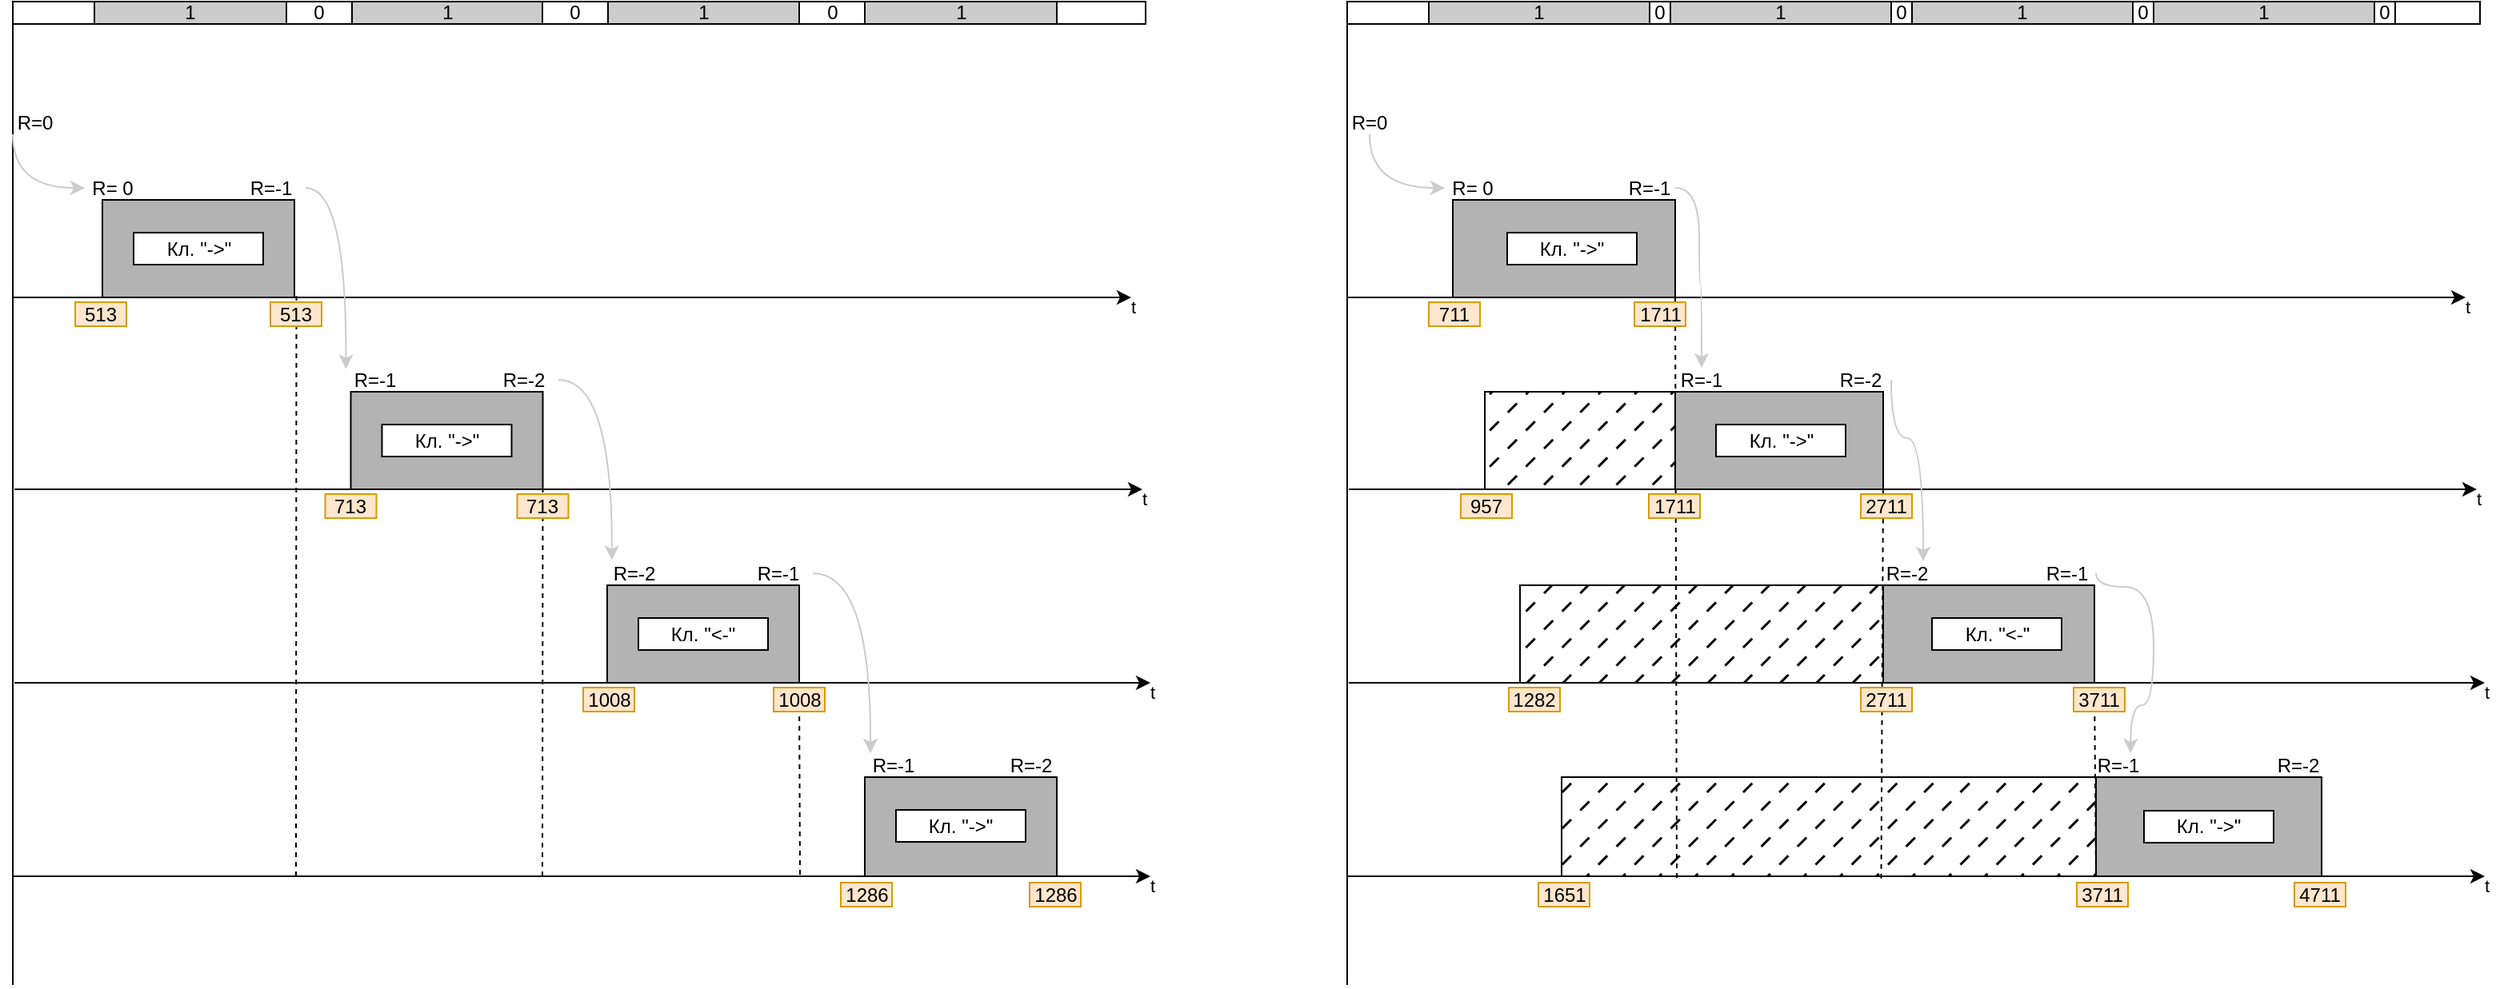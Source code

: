 <mxfile version="24.5.3" type="device">
  <diagram name="Страница — 1" id="N7Sg3UH5Ts3uhFPLQ2yA">
    <mxGraphModel dx="1563" dy="784" grid="0" gridSize="10" guides="1" tooltips="1" connect="1" arrows="1" fold="1" page="1" pageScale="1" pageWidth="827" pageHeight="1169" math="0" shadow="0">
      <root>
        <mxCell id="0" />
        <mxCell id="1" parent="0" />
        <mxCell id="02aoaqPUJ5Sg8OFW4q8S-70" value="" style="endArrow=none;dashed=1;html=1;rounded=0;entryX=1;entryY=1;entryDx=0;entryDy=0;exitX=0.422;exitY=0.993;exitDx=0;exitDy=0;exitPerimeter=0;" parent="1" target="02aoaqPUJ5Sg8OFW4q8S-20" edge="1">
          <mxGeometry width="50" height="50" relative="1" as="geometry">
            <mxPoint x="1325" y="551" as="sourcePoint" />
            <mxPoint x="1324" y="307" as="targetPoint" />
          </mxGeometry>
        </mxCell>
        <mxCell id="02aoaqPUJ5Sg8OFW4q8S-69" value="" style="endArrow=none;dashed=1;html=1;rounded=0;entryX=1;entryY=1;entryDx=0;entryDy=0;exitX=0.598;exitY=1.023;exitDx=0;exitDy=0;exitPerimeter=0;" parent="1" source="02aoaqPUJ5Sg8OFW4q8S-59" edge="1">
          <mxGeometry width="50" height="50" relative="1" as="geometry">
            <mxPoint x="1193" y="671" as="sourcePoint" />
            <mxPoint x="1192" y="308" as="targetPoint" />
          </mxGeometry>
        </mxCell>
        <mxCell id="02aoaqPUJ5Sg8OFW4q8S-68" value="" style="endArrow=none;dashed=1;html=1;rounded=0;entryX=1;entryY=1;entryDx=0;entryDy=0;" parent="1" target="02aoaqPUJ5Sg8OFW4q8S-19" edge="1">
          <mxGeometry width="50" height="50" relative="1" as="geometry">
            <mxPoint x="1063" y="553" as="sourcePoint" />
            <mxPoint x="1028" y="244" as="targetPoint" />
          </mxGeometry>
        </mxCell>
        <mxCell id="kEvQYNUHXBYKdpPw2V61-27" value="" style="endArrow=none;dashed=1;html=1;rounded=0;entryX=0.5;entryY=0;entryDx=0;entryDy=0;" parent="1" target="5lqwtr8k2KFm3o20Jcil-43" edge="1">
          <mxGeometry width="50" height="50" relative="1" as="geometry">
            <mxPoint x="515" y="551" as="sourcePoint" />
            <mxPoint x="507" y="459" as="targetPoint" />
          </mxGeometry>
        </mxCell>
        <mxCell id="kEvQYNUHXBYKdpPw2V61-26" value="" style="endArrow=none;dashed=1;html=1;rounded=0;entryX=1;entryY=1;entryDx=0;entryDy=0;" parent="1" target="5lqwtr8k2KFm3o20Jcil-13" edge="1">
          <mxGeometry width="50" height="50" relative="1" as="geometry">
            <mxPoint x="354" y="552" as="sourcePoint" />
            <mxPoint x="341" y="373" as="targetPoint" />
          </mxGeometry>
        </mxCell>
        <mxCell id="kEvQYNUHXBYKdpPw2V61-25" value="" style="endArrow=none;dashed=1;html=1;rounded=0;entryX=0.508;entryY=-0.26;entryDx=0;entryDy=0;entryPerimeter=0;" parent="1" target="5lqwtr8k2KFm3o20Jcil-31" edge="1">
          <mxGeometry width="50" height="50" relative="1" as="geometry">
            <mxPoint x="200" y="552" as="sourcePoint" />
            <mxPoint x="199" y="394" as="targetPoint" />
          </mxGeometry>
        </mxCell>
        <mxCell id="5lqwtr8k2KFm3o20Jcil-1" value="" style="endArrow=none;html=1;rounded=0;strokeWidth=1;" parent="1" edge="1">
          <mxGeometry width="50" height="50" relative="1" as="geometry">
            <mxPoint x="23" y="620" as="sourcePoint" />
            <mxPoint x="23" y="5" as="targetPoint" />
          </mxGeometry>
        </mxCell>
        <mxCell id="5lqwtr8k2KFm3o20Jcil-3" value="" style="endArrow=classic;html=1;rounded=0;" parent="1" edge="1">
          <mxGeometry width="50" height="50" relative="1" as="geometry">
            <mxPoint x="23" y="190" as="sourcePoint" />
            <mxPoint x="722" y="190" as="targetPoint" />
          </mxGeometry>
        </mxCell>
        <mxCell id="5lqwtr8k2KFm3o20Jcil-4" value="t" style="edgeLabel;html=1;align=center;verticalAlign=middle;resizable=0;points=[];" parent="5lqwtr8k2KFm3o20Jcil-3" vertex="1" connectable="0">
          <mxGeometry x="0.98" y="-2" relative="1" as="geometry">
            <mxPoint x="8" y="4" as="offset" />
          </mxGeometry>
        </mxCell>
        <mxCell id="5lqwtr8k2KFm3o20Jcil-5" value="" style="endArrow=classic;html=1;rounded=0;" parent="1" edge="1">
          <mxGeometry width="50" height="50" relative="1" as="geometry">
            <mxPoint x="24" y="310" as="sourcePoint" />
            <mxPoint x="729" y="310" as="targetPoint" />
          </mxGeometry>
        </mxCell>
        <mxCell id="5lqwtr8k2KFm3o20Jcil-6" value="t" style="edgeLabel;html=1;align=center;verticalAlign=middle;resizable=0;points=[];" parent="5lqwtr8k2KFm3o20Jcil-5" vertex="1" connectable="0">
          <mxGeometry x="0.98" y="-2" relative="1" as="geometry">
            <mxPoint x="8" y="4" as="offset" />
          </mxGeometry>
        </mxCell>
        <mxCell id="5lqwtr8k2KFm3o20Jcil-7" value="" style="endArrow=classic;html=1;rounded=0;" parent="1" edge="1">
          <mxGeometry width="50" height="50" relative="1" as="geometry">
            <mxPoint x="24" y="431" as="sourcePoint" />
            <mxPoint x="734" y="431" as="targetPoint" />
          </mxGeometry>
        </mxCell>
        <mxCell id="5lqwtr8k2KFm3o20Jcil-8" value="t" style="edgeLabel;html=1;align=center;verticalAlign=middle;resizable=0;points=[];" parent="5lqwtr8k2KFm3o20Jcil-7" vertex="1" connectable="0">
          <mxGeometry x="0.98" y="-2" relative="1" as="geometry">
            <mxPoint x="8" y="4" as="offset" />
          </mxGeometry>
        </mxCell>
        <mxCell id="5lqwtr8k2KFm3o20Jcil-9" value="" style="endArrow=classic;html=1;rounded=0;" parent="1" edge="1">
          <mxGeometry width="50" height="50" relative="1" as="geometry">
            <mxPoint x="23" y="552" as="sourcePoint" />
            <mxPoint x="734" y="552" as="targetPoint" />
          </mxGeometry>
        </mxCell>
        <mxCell id="5lqwtr8k2KFm3o20Jcil-10" value="t" style="edgeLabel;html=1;align=center;verticalAlign=middle;resizable=0;points=[];" parent="5lqwtr8k2KFm3o20Jcil-9" vertex="1" connectable="0">
          <mxGeometry x="0.98" y="-2" relative="1" as="geometry">
            <mxPoint x="8" y="4" as="offset" />
          </mxGeometry>
        </mxCell>
        <mxCell id="5lqwtr8k2KFm3o20Jcil-11" value="" style="rounded=0;whiteSpace=wrap;html=1;fillColor=#B3B3B3;strokeColor=#000000;" parent="1" vertex="1">
          <mxGeometry x="79" y="129" width="120" height="61" as="geometry" />
        </mxCell>
        <mxCell id="5lqwtr8k2KFm3o20Jcil-12" value="" style="rounded=0;whiteSpace=wrap;html=1;fillColor=#B3B3B3;strokeColor=#000000;" parent="1" vertex="1">
          <mxGeometry x="394.5" y="370" width="120" height="61" as="geometry" />
        </mxCell>
        <mxCell id="5lqwtr8k2KFm3o20Jcil-13" value="" style="rounded=0;whiteSpace=wrap;html=1;fillColor=#B3B3B3;strokeColor=#000000;" parent="1" vertex="1">
          <mxGeometry x="234.25" y="249" width="120" height="61" as="geometry" />
        </mxCell>
        <mxCell id="5lqwtr8k2KFm3o20Jcil-18" value="" style="rounded=0;whiteSpace=wrap;html=1;fillColor=#B3B3B3;strokeColor=#000000;" parent="1" vertex="1">
          <mxGeometry x="555.5" y="490" width="120" height="62" as="geometry" />
        </mxCell>
        <mxCell id="5lqwtr8k2KFm3o20Jcil-20" value="Кл. &quot;-&amp;gt;&quot;" style="rounded=0;whiteSpace=wrap;html=1;" parent="1" vertex="1">
          <mxGeometry x="98.5" y="149.5" width="81" height="20" as="geometry" />
        </mxCell>
        <mxCell id="5lqwtr8k2KFm3o20Jcil-21" value="Кл. &quot;-&amp;gt;&quot;" style="rounded=0;whiteSpace=wrap;html=1;" parent="1" vertex="1">
          <mxGeometry x="253.75" y="269.5" width="81" height="20" as="geometry" />
        </mxCell>
        <mxCell id="5lqwtr8k2KFm3o20Jcil-22" value="Кл. &quot;&amp;lt;-&quot;" style="rounded=0;whiteSpace=wrap;html=1;" parent="1" vertex="1">
          <mxGeometry x="414" y="390.5" width="81" height="20" as="geometry" />
        </mxCell>
        <mxCell id="5lqwtr8k2KFm3o20Jcil-23" value="Кл. &quot;-&amp;gt;&quot;" style="rounded=0;whiteSpace=wrap;html=1;" parent="1" vertex="1">
          <mxGeometry x="575" y="510.5" width="81" height="20" as="geometry" />
        </mxCell>
        <mxCell id="5lqwtr8k2KFm3o20Jcil-24" value="R= 0" style="text;html=1;align=center;verticalAlign=middle;whiteSpace=wrap;rounded=0;" parent="1" vertex="1">
          <mxGeometry x="68" y="114" width="35" height="15" as="geometry" />
        </mxCell>
        <mxCell id="5lqwtr8k2KFm3o20Jcil-25" value="R=-1" style="text;html=1;align=center;verticalAlign=middle;whiteSpace=wrap;rounded=0;" parent="1" vertex="1">
          <mxGeometry x="163" y="114" width="43" height="15" as="geometry" />
        </mxCell>
        <mxCell id="5lqwtr8k2KFm3o20Jcil-31" value="513" style="text;html=1;align=center;verticalAlign=middle;whiteSpace=wrap;rounded=0;fillColor=#ffe6cc;strokeColor=#d79b00;" parent="1" vertex="1">
          <mxGeometry x="184" y="193" width="32" height="15" as="geometry" />
        </mxCell>
        <mxCell id="5lqwtr8k2KFm3o20Jcil-33" value="513" style="text;html=1;align=center;verticalAlign=middle;whiteSpace=wrap;rounded=0;fillColor=#ffe6cc;strokeColor=#d79b00;" parent="1" vertex="1">
          <mxGeometry x="62" y="193" width="32" height="15" as="geometry" />
        </mxCell>
        <mxCell id="5lqwtr8k2KFm3o20Jcil-38" value="713" style="text;html=1;align=center;verticalAlign=middle;whiteSpace=wrap;rounded=0;fillColor=#ffe6cc;strokeColor=#d79b00;" parent="1" vertex="1">
          <mxGeometry x="218.25" y="313" width="32" height="15" as="geometry" />
        </mxCell>
        <mxCell id="5lqwtr8k2KFm3o20Jcil-39" value="713" style="text;html=1;align=center;verticalAlign=middle;whiteSpace=wrap;rounded=0;fillColor=#ffe6cc;strokeColor=#d79b00;" parent="1" vertex="1">
          <mxGeometry x="338.25" y="313" width="32" height="15" as="geometry" />
        </mxCell>
        <mxCell id="5lqwtr8k2KFm3o20Jcil-42" value="1008" style="text;html=1;align=center;verticalAlign=middle;whiteSpace=wrap;rounded=0;fillColor=#ffe6cc;strokeColor=#d79b00;" parent="1" vertex="1">
          <mxGeometry x="379.5" y="434" width="32" height="15" as="geometry" />
        </mxCell>
        <mxCell id="5lqwtr8k2KFm3o20Jcil-43" value="1008" style="text;html=1;align=center;verticalAlign=middle;whiteSpace=wrap;rounded=0;fillColor=#ffe6cc;strokeColor=#d79b00;" parent="1" vertex="1">
          <mxGeometry x="498.5" y="434" width="32" height="15" as="geometry" />
        </mxCell>
        <mxCell id="5lqwtr8k2KFm3o20Jcil-44" value="1286" style="text;html=1;align=center;verticalAlign=middle;whiteSpace=wrap;rounded=0;fillColor=#ffe6cc;strokeColor=#d79b00;" parent="1" vertex="1">
          <mxGeometry x="658.5" y="556" width="32" height="15" as="geometry" />
        </mxCell>
        <mxCell id="5lqwtr8k2KFm3o20Jcil-45" value="1286" style="text;html=1;align=center;verticalAlign=middle;whiteSpace=wrap;rounded=0;fillColor=#ffe6cc;strokeColor=#d79b00;" parent="1" vertex="1">
          <mxGeometry x="540.5" y="556" width="32" height="15" as="geometry" />
        </mxCell>
        <mxCell id="5lqwtr8k2KFm3o20Jcil-46" value="R=0" style="text;html=1;align=center;verticalAlign=middle;whiteSpace=wrap;rounded=0;" parent="1" vertex="1">
          <mxGeometry x="23" y="73" width="28" height="15" as="geometry" />
        </mxCell>
        <mxCell id="5lqwtr8k2KFm3o20Jcil-47" value="" style="endArrow=classic;html=1;rounded=0;exitX=0;exitY=1;exitDx=0;exitDy=0;entryX=0;entryY=0.5;entryDx=0;entryDy=0;edgeStyle=orthogonalEdgeStyle;curved=1;strokeColor=#CCCCCC;" parent="1" source="5lqwtr8k2KFm3o20Jcil-46" target="5lqwtr8k2KFm3o20Jcil-24" edge="1">
          <mxGeometry width="50" height="50" relative="1" as="geometry">
            <mxPoint x="98" y="141" as="sourcePoint" />
            <mxPoint x="148" y="91" as="targetPoint" />
          </mxGeometry>
        </mxCell>
        <mxCell id="kEvQYNUHXBYKdpPw2V61-1" value="" style="rounded=0;whiteSpace=wrap;html=1;" parent="1" vertex="1">
          <mxGeometry x="23" y="5" width="708" height="14" as="geometry" />
        </mxCell>
        <mxCell id="kEvQYNUHXBYKdpPw2V61-4" value="1" style="rounded=0;whiteSpace=wrap;html=1;fillColor=#CCCCCC;" parent="1" vertex="1">
          <mxGeometry x="74" y="5" width="120" height="14" as="geometry" />
        </mxCell>
        <mxCell id="kEvQYNUHXBYKdpPw2V61-5" value="1" style="rounded=0;whiteSpace=wrap;html=1;fillColor=#CCCCCC;" parent="1" vertex="1">
          <mxGeometry x="234.5" y="5" width="119.5" height="14" as="geometry" />
        </mxCell>
        <mxCell id="kEvQYNUHXBYKdpPw2V61-9" value="1" style="rounded=0;whiteSpace=wrap;html=1;fillColor=#CCCCCC;" parent="1" vertex="1">
          <mxGeometry x="395" y="5" width="120" height="14" as="geometry" />
        </mxCell>
        <mxCell id="kEvQYNUHXBYKdpPw2V61-10" value="1" style="rounded=0;whiteSpace=wrap;html=1;fillColor=#CCCCCC;" parent="1" vertex="1">
          <mxGeometry x="555.5" y="5" width="120" height="14" as="geometry" />
        </mxCell>
        <mxCell id="kEvQYNUHXBYKdpPw2V61-12" value="0" style="rounded=0;whiteSpace=wrap;html=1;" parent="1" vertex="1">
          <mxGeometry x="194" y="5" width="41" height="14" as="geometry" />
        </mxCell>
        <mxCell id="kEvQYNUHXBYKdpPw2V61-13" value="0" style="rounded=0;whiteSpace=wrap;html=1;" parent="1" vertex="1">
          <mxGeometry x="354" y="5" width="41" height="14" as="geometry" />
        </mxCell>
        <mxCell id="kEvQYNUHXBYKdpPw2V61-15" value="0" style="rounded=0;whiteSpace=wrap;html=1;" parent="1" vertex="1">
          <mxGeometry x="514.5" y="5" width="41" height="14" as="geometry" />
        </mxCell>
        <mxCell id="kEvQYNUHXBYKdpPw2V61-16" value="" style="endArrow=classic;html=1;rounded=0;exitX=1;exitY=0.5;exitDx=0;exitDy=0;entryX=-0.119;entryY=0.048;entryDx=0;entryDy=0;edgeStyle=orthogonalEdgeStyle;curved=1;strokeColor=#CCCCCC;entryPerimeter=0;" parent="1" source="5lqwtr8k2KFm3o20Jcil-25" edge="1">
          <mxGeometry width="50" height="50" relative="1" as="geometry">
            <mxPoint x="242" y="169.5" as="sourcePoint" />
            <mxPoint x="231.192" y="234.72" as="targetPoint" />
          </mxGeometry>
        </mxCell>
        <mxCell id="kEvQYNUHXBYKdpPw2V61-22" value="" style="endArrow=classic;html=1;rounded=0;exitX=1;exitY=0.5;exitDx=0;exitDy=0;entryX=0.123;entryY=-0.051;entryDx=0;entryDy=0;edgeStyle=orthogonalEdgeStyle;curved=1;strokeColor=#CCCCCC;entryPerimeter=0;" parent="1" source="BwvJETx3LL8zpuMvsDPf-2" edge="1">
          <mxGeometry width="50" height="50" relative="1" as="geometry">
            <mxPoint x="370.25" y="241.5" as="sourcePoint" />
            <mxPoint x="397.396" y="354.235" as="targetPoint" />
          </mxGeometry>
        </mxCell>
        <mxCell id="kEvQYNUHXBYKdpPw2V61-23" value="" style="endArrow=classic;html=1;rounded=0;exitX=1;exitY=0.5;exitDx=0;exitDy=0;entryX=0;entryY=0;entryDx=0;entryDy=0;edgeStyle=orthogonalEdgeStyle;curved=1;strokeColor=#CCCCCC;" parent="1" source="BwvJETx3LL8zpuMvsDPf-4" edge="1">
          <mxGeometry width="50" height="50" relative="1" as="geometry">
            <mxPoint x="530.5" y="362.5" as="sourcePoint" />
            <mxPoint x="559" y="475" as="targetPoint" />
          </mxGeometry>
        </mxCell>
        <mxCell id="02aoaqPUJ5Sg8OFW4q8S-6" value="R=-2" style="text;html=1;align=center;verticalAlign=middle;whiteSpace=wrap;rounded=0;" parent="1" vertex="1">
          <mxGeometry x="640" y="475" width="39" height="15" as="geometry" />
        </mxCell>
        <mxCell id="02aoaqPUJ5Sg8OFW4q8S-10" value="" style="endArrow=none;html=1;rounded=0;strokeWidth=1;" parent="1" edge="1">
          <mxGeometry width="50" height="50" relative="1" as="geometry">
            <mxPoint x="857" y="620" as="sourcePoint" />
            <mxPoint x="857" y="5" as="targetPoint" />
          </mxGeometry>
        </mxCell>
        <mxCell id="02aoaqPUJ5Sg8OFW4q8S-11" value="" style="endArrow=classic;html=1;rounded=0;" parent="1" edge="1">
          <mxGeometry width="50" height="50" relative="1" as="geometry">
            <mxPoint x="857" y="190" as="sourcePoint" />
            <mxPoint x="1556" y="190" as="targetPoint" />
          </mxGeometry>
        </mxCell>
        <mxCell id="02aoaqPUJ5Sg8OFW4q8S-12" value="t" style="edgeLabel;html=1;align=center;verticalAlign=middle;resizable=0;points=[];" parent="02aoaqPUJ5Sg8OFW4q8S-11" vertex="1" connectable="0">
          <mxGeometry x="0.98" y="-2" relative="1" as="geometry">
            <mxPoint x="8" y="4" as="offset" />
          </mxGeometry>
        </mxCell>
        <mxCell id="02aoaqPUJ5Sg8OFW4q8S-13" value="" style="endArrow=classic;html=1;rounded=0;" parent="1" edge="1">
          <mxGeometry width="50" height="50" relative="1" as="geometry">
            <mxPoint x="858" y="310" as="sourcePoint" />
            <mxPoint x="1563" y="310" as="targetPoint" />
          </mxGeometry>
        </mxCell>
        <mxCell id="02aoaqPUJ5Sg8OFW4q8S-14" value="t" style="edgeLabel;html=1;align=center;verticalAlign=middle;resizable=0;points=[];" parent="02aoaqPUJ5Sg8OFW4q8S-13" vertex="1" connectable="0">
          <mxGeometry x="0.98" y="-2" relative="1" as="geometry">
            <mxPoint x="8" y="4" as="offset" />
          </mxGeometry>
        </mxCell>
        <mxCell id="02aoaqPUJ5Sg8OFW4q8S-15" value="" style="endArrow=classic;html=1;rounded=0;" parent="1" edge="1">
          <mxGeometry width="50" height="50" relative="1" as="geometry">
            <mxPoint x="858" y="431" as="sourcePoint" />
            <mxPoint x="1568" y="431" as="targetPoint" />
          </mxGeometry>
        </mxCell>
        <mxCell id="02aoaqPUJ5Sg8OFW4q8S-16" value="t" style="edgeLabel;html=1;align=center;verticalAlign=middle;resizable=0;points=[];" parent="02aoaqPUJ5Sg8OFW4q8S-15" vertex="1" connectable="0">
          <mxGeometry x="0.98" y="-2" relative="1" as="geometry">
            <mxPoint x="8" y="4" as="offset" />
          </mxGeometry>
        </mxCell>
        <mxCell id="02aoaqPUJ5Sg8OFW4q8S-17" value="" style="endArrow=classic;html=1;rounded=0;" parent="1" edge="1">
          <mxGeometry width="50" height="50" relative="1" as="geometry">
            <mxPoint x="857" y="552" as="sourcePoint" />
            <mxPoint x="1568" y="552" as="targetPoint" />
          </mxGeometry>
        </mxCell>
        <mxCell id="02aoaqPUJ5Sg8OFW4q8S-18" value="t" style="edgeLabel;html=1;align=center;verticalAlign=middle;resizable=0;points=[];" parent="02aoaqPUJ5Sg8OFW4q8S-17" vertex="1" connectable="0">
          <mxGeometry x="0.98" y="-2" relative="1" as="geometry">
            <mxPoint x="8" y="4" as="offset" />
          </mxGeometry>
        </mxCell>
        <mxCell id="02aoaqPUJ5Sg8OFW4q8S-19" value="" style="rounded=0;whiteSpace=wrap;html=1;fillColor=#B3B3B3;strokeColor=#000000;" parent="1" vertex="1">
          <mxGeometry x="923" y="129" width="139" height="61" as="geometry" />
        </mxCell>
        <mxCell id="02aoaqPUJ5Sg8OFW4q8S-20" value="" style="rounded=0;whiteSpace=wrap;html=1;fillColor=#B3B3B3;strokeColor=#000000;" parent="1" vertex="1">
          <mxGeometry x="1192" y="370" width="132" height="61" as="geometry" />
        </mxCell>
        <mxCell id="02aoaqPUJ5Sg8OFW4q8S-21" value="" style="rounded=0;whiteSpace=wrap;html=1;fillColor=#B3B3B3;strokeColor=#000000;" parent="1" vertex="1">
          <mxGeometry x="1062" y="249" width="130" height="61" as="geometry" />
        </mxCell>
        <mxCell id="02aoaqPUJ5Sg8OFW4q8S-22" value="" style="rounded=0;whiteSpace=wrap;html=1;fillColor=#B3B3B3;strokeColor=#000000;" parent="1" vertex="1">
          <mxGeometry x="1325" y="490" width="141" height="62" as="geometry" />
        </mxCell>
        <mxCell id="02aoaqPUJ5Sg8OFW4q8S-23" value="Кл. &quot;-&amp;gt;&quot;" style="rounded=0;whiteSpace=wrap;html=1;" parent="1" vertex="1">
          <mxGeometry x="957" y="149.5" width="81" height="20" as="geometry" />
        </mxCell>
        <mxCell id="02aoaqPUJ5Sg8OFW4q8S-24" value="Кл. &quot;-&amp;gt;&quot;" style="rounded=0;whiteSpace=wrap;html=1;" parent="1" vertex="1">
          <mxGeometry x="1087.5" y="269.5" width="81" height="20" as="geometry" />
        </mxCell>
        <mxCell id="02aoaqPUJ5Sg8OFW4q8S-25" value="Кл. &quot;&amp;lt;-&quot;" style="rounded=0;whiteSpace=wrap;html=1;" parent="1" vertex="1">
          <mxGeometry x="1222.5" y="390.5" width="81" height="20" as="geometry" />
        </mxCell>
        <mxCell id="02aoaqPUJ5Sg8OFW4q8S-26" value="Кл. &quot;-&amp;gt;&quot;" style="rounded=0;whiteSpace=wrap;html=1;" parent="1" vertex="1">
          <mxGeometry x="1355" y="511" width="81" height="20" as="geometry" />
        </mxCell>
        <mxCell id="02aoaqPUJ5Sg8OFW4q8S-28" value="R=-1" style="text;html=1;align=center;verticalAlign=middle;whiteSpace=wrap;rounded=0;" parent="1" vertex="1">
          <mxGeometry x="1030" y="114" width="32" height="15" as="geometry" />
        </mxCell>
        <mxCell id="02aoaqPUJ5Sg8OFW4q8S-29" value="1711" style="text;html=1;align=center;verticalAlign=middle;whiteSpace=wrap;rounded=0;fillColor=#ffe6cc;strokeColor=#d79b00;" parent="1" vertex="1">
          <mxGeometry x="1036.5" y="193" width="32" height="15" as="geometry" />
        </mxCell>
        <mxCell id="02aoaqPUJ5Sg8OFW4q8S-30" value="711" style="text;html=1;align=center;verticalAlign=middle;whiteSpace=wrap;rounded=0;fillColor=#ffe6cc;strokeColor=#d79b00;" parent="1" vertex="1">
          <mxGeometry x="908" y="193" width="32" height="15" as="geometry" />
        </mxCell>
        <mxCell id="02aoaqPUJ5Sg8OFW4q8S-31" value="1711" style="text;html=1;align=center;verticalAlign=middle;whiteSpace=wrap;rounded=0;fillColor=#ffe6cc;strokeColor=#d79b00;" parent="1" vertex="1">
          <mxGeometry x="1045.5" y="313" width="32" height="15" as="geometry" />
        </mxCell>
        <mxCell id="02aoaqPUJ5Sg8OFW4q8S-32" value="2711" style="text;html=1;align=center;verticalAlign=middle;whiteSpace=wrap;rounded=0;fillColor=#ffe6cc;strokeColor=#d79b00;" parent="1" vertex="1">
          <mxGeometry x="1178" y="313" width="32" height="15" as="geometry" />
        </mxCell>
        <mxCell id="02aoaqPUJ5Sg8OFW4q8S-33" value="1282" style="text;html=1;align=center;verticalAlign=middle;whiteSpace=wrap;rounded=0;fillColor=#ffe6cc;strokeColor=#d79b00;" parent="1" vertex="1">
          <mxGeometry x="958" y="434" width="32" height="15" as="geometry" />
        </mxCell>
        <mxCell id="02aoaqPUJ5Sg8OFW4q8S-34" value="3711" style="text;html=1;align=center;verticalAlign=middle;whiteSpace=wrap;rounded=0;fillColor=#ffe6cc;strokeColor=#d79b00;" parent="1" vertex="1">
          <mxGeometry x="1311" y="434" width="32" height="15" as="geometry" />
        </mxCell>
        <mxCell id="02aoaqPUJ5Sg8OFW4q8S-35" value="4711" style="text;html=1;align=center;verticalAlign=middle;whiteSpace=wrap;rounded=0;fillColor=#ffe6cc;strokeColor=#d79b00;" parent="1" vertex="1">
          <mxGeometry x="1449" y="556" width="32" height="15" as="geometry" />
        </mxCell>
        <mxCell id="02aoaqPUJ5Sg8OFW4q8S-36" value="3711" style="text;html=1;align=center;verticalAlign=middle;whiteSpace=wrap;rounded=0;fillColor=#ffe6cc;strokeColor=#d79b00;" parent="1" vertex="1">
          <mxGeometry x="1313" y="556" width="32" height="15" as="geometry" />
        </mxCell>
        <mxCell id="02aoaqPUJ5Sg8OFW4q8S-38" value="" style="endArrow=classic;html=1;rounded=0;exitX=0.5;exitY=1;exitDx=0;exitDy=0;entryX=0;entryY=0.5;entryDx=0;entryDy=0;edgeStyle=orthogonalEdgeStyle;curved=1;strokeColor=#CCCCCC;" parent="1" source="BwvJETx3LL8zpuMvsDPf-6" target="BwvJETx3LL8zpuMvsDPf-7" edge="1">
          <mxGeometry width="50" height="50" relative="1" as="geometry">
            <mxPoint x="861" y="88" as="sourcePoint" />
            <mxPoint x="902" y="121.5" as="targetPoint" />
          </mxGeometry>
        </mxCell>
        <mxCell id="02aoaqPUJ5Sg8OFW4q8S-39" value="" style="rounded=0;whiteSpace=wrap;html=1;" parent="1" vertex="1">
          <mxGeometry x="857" y="5" width="708" height="14" as="geometry" />
        </mxCell>
        <mxCell id="02aoaqPUJ5Sg8OFW4q8S-40" value="1" style="rounded=0;whiteSpace=wrap;html=1;fillColor=#CCCCCC;" parent="1" vertex="1">
          <mxGeometry x="908" y="5" width="138" height="14" as="geometry" />
        </mxCell>
        <mxCell id="02aoaqPUJ5Sg8OFW4q8S-44" value="0" style="rounded=0;whiteSpace=wrap;html=1;" parent="1" vertex="1">
          <mxGeometry x="1046" y="5" width="13" height="14" as="geometry" />
        </mxCell>
        <mxCell id="02aoaqPUJ5Sg8OFW4q8S-51" value="R=-2" style="text;html=1;align=center;verticalAlign=middle;whiteSpace=wrap;rounded=0;" parent="1" vertex="1">
          <mxGeometry x="1159" y="234" width="38" height="15" as="geometry" />
        </mxCell>
        <mxCell id="02aoaqPUJ5Sg8OFW4q8S-52" value="R=-2" style="text;html=1;align=center;verticalAlign=middle;whiteSpace=wrap;rounded=0;" parent="1" vertex="1">
          <mxGeometry x="1186" y="355" width="42" height="15" as="geometry" />
        </mxCell>
        <mxCell id="02aoaqPUJ5Sg8OFW4q8S-53" value="R=-1" style="text;html=1;align=center;verticalAlign=middle;whiteSpace=wrap;rounded=0;" parent="1" vertex="1">
          <mxGeometry x="1289" y="355" width="36" height="15" as="geometry" />
        </mxCell>
        <mxCell id="02aoaqPUJ5Sg8OFW4q8S-54" value="R=-1" style="text;html=1;align=center;verticalAlign=middle;whiteSpace=wrap;rounded=0;" parent="1" vertex="1">
          <mxGeometry x="1321.5" y="475" width="33.5" height="15" as="geometry" />
        </mxCell>
        <mxCell id="02aoaqPUJ5Sg8OFW4q8S-55" value="R=-2" style="text;html=1;align=center;verticalAlign=middle;whiteSpace=wrap;rounded=0;" parent="1" vertex="1">
          <mxGeometry x="1434" y="475" width="35" height="15" as="geometry" />
        </mxCell>
        <mxCell id="02aoaqPUJ5Sg8OFW4q8S-56" value="" style="rounded=0;whiteSpace=wrap;html=1;fillStyle=dashed;fillColor=#000000;" parent="1" vertex="1">
          <mxGeometry x="943" y="249" width="119" height="61" as="geometry" />
        </mxCell>
        <mxCell id="02aoaqPUJ5Sg8OFW4q8S-57" value="957" style="text;html=1;align=center;verticalAlign=middle;whiteSpace=wrap;rounded=0;fillColor=#ffe6cc;strokeColor=#d79b00;" parent="1" vertex="1">
          <mxGeometry x="928" y="313" width="32" height="15" as="geometry" />
        </mxCell>
        <mxCell id="02aoaqPUJ5Sg8OFW4q8S-59" value="" style="rounded=0;whiteSpace=wrap;html=1;fillStyle=dashed;fillColor=#000000;" parent="1" vertex="1">
          <mxGeometry x="991" y="490" width="334" height="62" as="geometry" />
        </mxCell>
        <mxCell id="02aoaqPUJ5Sg8OFW4q8S-60" value="1651" style="text;html=1;align=center;verticalAlign=middle;whiteSpace=wrap;rounded=0;fillColor=#ffe6cc;strokeColor=#d79b00;" parent="1" vertex="1">
          <mxGeometry x="976.5" y="556" width="32" height="15" as="geometry" />
        </mxCell>
        <mxCell id="02aoaqPUJ5Sg8OFW4q8S-61" value="2711" style="text;html=1;align=center;verticalAlign=middle;whiteSpace=wrap;rounded=0;fillColor=#ffe6cc;strokeColor=#d79b00;" parent="1" vertex="1">
          <mxGeometry x="1178" y="434" width="32" height="15" as="geometry" />
        </mxCell>
        <mxCell id="02aoaqPUJ5Sg8OFW4q8S-62" value="1" style="rounded=0;whiteSpace=wrap;html=1;fillColor=#CCCCCC;" parent="1" vertex="1">
          <mxGeometry x="1210" y="5" width="138" height="14" as="geometry" />
        </mxCell>
        <mxCell id="02aoaqPUJ5Sg8OFW4q8S-63" value="0" style="rounded=0;whiteSpace=wrap;html=1;" parent="1" vertex="1">
          <mxGeometry x="1348" y="5" width="13" height="14" as="geometry" />
        </mxCell>
        <mxCell id="02aoaqPUJ5Sg8OFW4q8S-64" value="1" style="rounded=0;whiteSpace=wrap;html=1;fillColor=#CCCCCC;" parent="1" vertex="1">
          <mxGeometry x="1059" y="5" width="138" height="14" as="geometry" />
        </mxCell>
        <mxCell id="02aoaqPUJ5Sg8OFW4q8S-65" value="0" style="rounded=0;whiteSpace=wrap;html=1;" parent="1" vertex="1">
          <mxGeometry x="1197" y="5" width="13" height="14" as="geometry" />
        </mxCell>
        <mxCell id="02aoaqPUJ5Sg8OFW4q8S-66" value="1" style="rounded=0;whiteSpace=wrap;html=1;fillColor=#CCCCCC;" parent="1" vertex="1">
          <mxGeometry x="1361" y="5" width="138" height="14" as="geometry" />
        </mxCell>
        <mxCell id="02aoaqPUJ5Sg8OFW4q8S-67" value="0" style="rounded=0;whiteSpace=wrap;html=1;" parent="1" vertex="1">
          <mxGeometry x="1499" y="5" width="13" height="14" as="geometry" />
        </mxCell>
        <mxCell id="02aoaqPUJ5Sg8OFW4q8S-50" value="R=-1" style="text;html=1;align=center;verticalAlign=middle;whiteSpace=wrap;rounded=0;" parent="1" vertex="1">
          <mxGeometry x="1056" y="234" width="45" height="15" as="geometry" />
        </mxCell>
        <mxCell id="02aoaqPUJ5Sg8OFW4q8S-58" value="" style="rounded=0;whiteSpace=wrap;html=1;fillStyle=dashed;fillColor=#000000;" parent="1" vertex="1">
          <mxGeometry x="965" y="370" width="227" height="61" as="geometry" />
        </mxCell>
        <mxCell id="BwvJETx3LL8zpuMvsDPf-1" value="R=-1" style="text;html=1;align=center;verticalAlign=middle;whiteSpace=wrap;rounded=0;" vertex="1" parent="1">
          <mxGeometry x="228" y="234" width="43" height="15" as="geometry" />
        </mxCell>
        <mxCell id="BwvJETx3LL8zpuMvsDPf-2" value="R=-2" style="text;html=1;align=center;verticalAlign=middle;whiteSpace=wrap;rounded=0;" vertex="1" parent="1">
          <mxGeometry x="321" y="234" width="43" height="15" as="geometry" />
        </mxCell>
        <mxCell id="BwvJETx3LL8zpuMvsDPf-3" value="R=-2" style="text;html=1;align=center;verticalAlign=middle;whiteSpace=wrap;rounded=0;" vertex="1" parent="1">
          <mxGeometry x="390" y="355" width="43" height="15" as="geometry" />
        </mxCell>
        <mxCell id="BwvJETx3LL8zpuMvsDPf-4" value="R=-1" style="text;html=1;align=center;verticalAlign=middle;whiteSpace=wrap;rounded=0;" vertex="1" parent="1">
          <mxGeometry x="480" y="355" width="43" height="15" as="geometry" />
        </mxCell>
        <mxCell id="BwvJETx3LL8zpuMvsDPf-5" value="R=-1" style="text;html=1;align=center;verticalAlign=middle;whiteSpace=wrap;rounded=0;" vertex="1" parent="1">
          <mxGeometry x="552" y="475" width="43" height="15" as="geometry" />
        </mxCell>
        <mxCell id="BwvJETx3LL8zpuMvsDPf-6" value="R=0" style="text;html=1;align=center;verticalAlign=middle;whiteSpace=wrap;rounded=0;" vertex="1" parent="1">
          <mxGeometry x="857" y="73" width="28" height="15" as="geometry" />
        </mxCell>
        <mxCell id="BwvJETx3LL8zpuMvsDPf-7" value="R= 0" style="text;html=1;align=center;verticalAlign=middle;whiteSpace=wrap;rounded=0;" vertex="1" parent="1">
          <mxGeometry x="918" y="114" width="35" height="15" as="geometry" />
        </mxCell>
        <mxCell id="BwvJETx3LL8zpuMvsDPf-8" value="" style="endArrow=classic;html=1;rounded=0;entryX=0.5;entryY=0;entryDx=0;entryDy=0;edgeStyle=orthogonalEdgeStyle;curved=1;strokeColor=#CCCCCC;" edge="1" parent="1" source="02aoaqPUJ5Sg8OFW4q8S-28" target="02aoaqPUJ5Sg8OFW4q8S-50">
          <mxGeometry width="50" height="50" relative="1" as="geometry">
            <mxPoint x="1159" y="135.5" as="sourcePoint" />
            <mxPoint x="1206" y="169.5" as="targetPoint" />
            <Array as="points">
              <mxPoint x="1077" y="122" />
              <mxPoint x="1077" y="182" />
              <mxPoint x="1078" y="182" />
            </Array>
          </mxGeometry>
        </mxCell>
        <mxCell id="BwvJETx3LL8zpuMvsDPf-11" value="" style="endArrow=classic;html=1;rounded=0;edgeStyle=orthogonalEdgeStyle;curved=1;strokeColor=#CCCCCC;exitX=1;exitY=0.5;exitDx=0;exitDy=0;entryX=0.75;entryY=0;entryDx=0;entryDy=0;" edge="1" parent="1" source="02aoaqPUJ5Sg8OFW4q8S-51" target="02aoaqPUJ5Sg8OFW4q8S-52">
          <mxGeometry width="50" height="50" relative="1" as="geometry">
            <mxPoint x="1315" y="249" as="sourcePoint" />
            <mxPoint x="1324" y="351" as="targetPoint" />
            <Array as="points">
              <mxPoint x="1197" y="278" />
              <mxPoint x="1217" y="278" />
              <mxPoint x="1217" y="355" />
            </Array>
          </mxGeometry>
        </mxCell>
        <mxCell id="BwvJETx3LL8zpuMvsDPf-12" value="" style="endArrow=classic;html=1;rounded=0;edgeStyle=orthogonalEdgeStyle;curved=1;strokeColor=#CCCCCC;exitX=1;exitY=0.5;exitDx=0;exitDy=0;entryX=0.75;entryY=0;entryDx=0;entryDy=0;" edge="1" parent="1" source="02aoaqPUJ5Sg8OFW4q8S-53" target="02aoaqPUJ5Sg8OFW4q8S-54">
          <mxGeometry width="50" height="50" relative="1" as="geometry">
            <mxPoint x="1368" y="332" as="sourcePoint" />
            <mxPoint x="1389" y="445" as="targetPoint" />
            <Array as="points">
              <mxPoint x="1325" y="371" />
              <mxPoint x="1361" y="371" />
              <mxPoint x="1361" y="445" />
              <mxPoint x="1347" y="445" />
            </Array>
          </mxGeometry>
        </mxCell>
      </root>
    </mxGraphModel>
  </diagram>
</mxfile>
